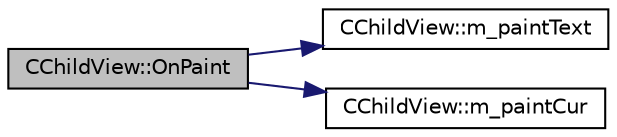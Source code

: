 digraph "CChildView::OnPaint"
{
  edge [fontname="Helvetica",fontsize="10",labelfontname="Helvetica",labelfontsize="10"];
  node [fontname="Helvetica",fontsize="10",shape=record];
  rankdir="LR";
  Node60 [label="CChildView::OnPaint",height=0.2,width=0.4,color="black", fillcolor="grey75", style="filled", fontcolor="black"];
  Node60 -> Node61 [color="midnightblue",fontsize="10",style="solid",fontname="Helvetica"];
  Node61 [label="CChildView::m_paintText",height=0.2,width=0.4,color="black", fillcolor="white", style="filled",URL="$class_c_child_view.html#a4764e41ed2ac3f2ce69916b3881894fe",tooltip="绘制所有文字以及背景色的函数  "];
  Node60 -> Node62 [color="midnightblue",fontsize="10",style="solid",fontname="Helvetica"];
  Node62 [label="CChildView::m_paintCur",height=0.2,width=0.4,color="black", fillcolor="white", style="filled",URL="$class_c_child_view.html#a434383ba85ab567141366ecddeb2c9d6",tooltip="绘制光标  "];
}
